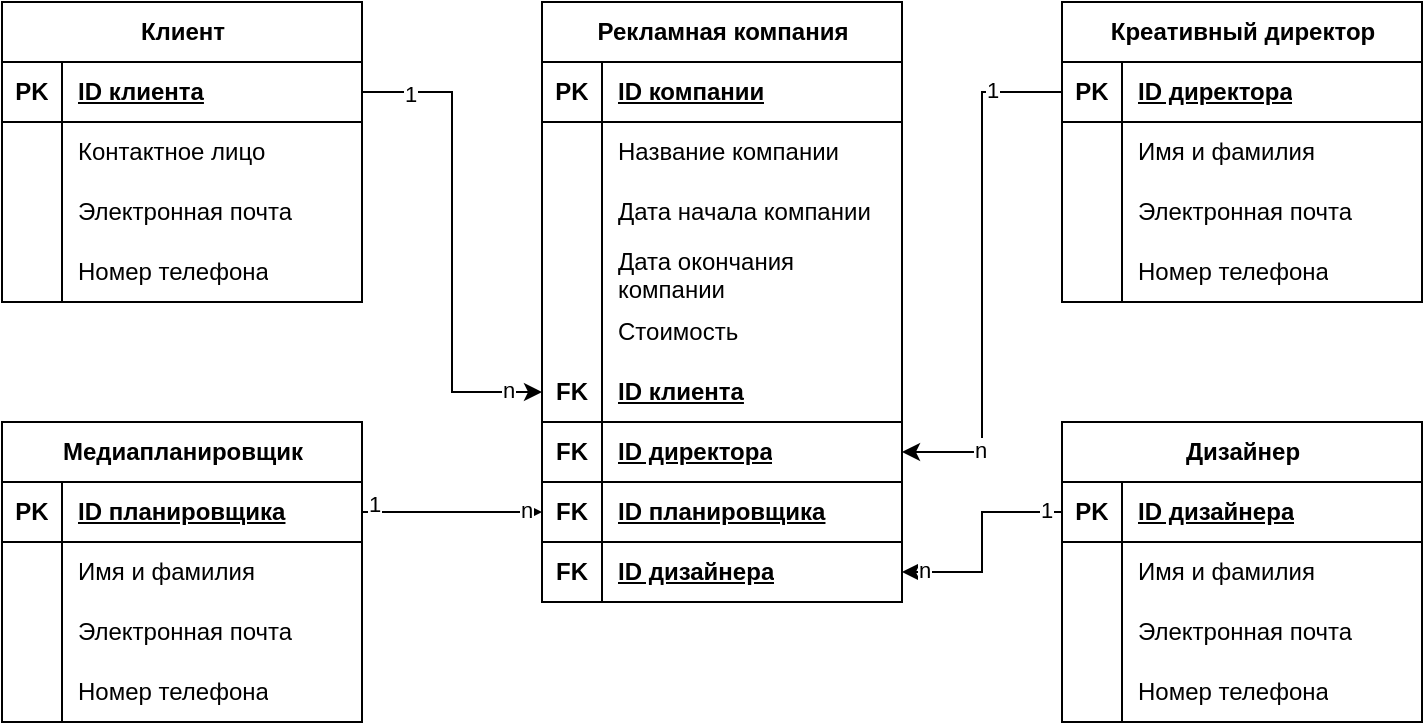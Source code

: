 <mxfile version="22.1.0" type="device">
  <diagram name="Page-1" id="PDfrldPUK9GwZFY5meJ1">
    <mxGraphModel dx="1290" dy="574" grid="1" gridSize="10" guides="1" tooltips="1" connect="1" arrows="1" fold="1" page="1" pageScale="1" pageWidth="827" pageHeight="1169" math="0" shadow="0">
      <root>
        <mxCell id="0" />
        <mxCell id="1" parent="0" />
        <mxCell id="F_dN9zm3J9l9eVbgOjzo-45" value="Дизайнер" style="shape=table;startSize=30;container=1;collapsible=1;childLayout=tableLayout;fixedRows=1;rowLines=0;fontStyle=1;align=center;resizeLast=1;html=1;" parent="1" vertex="1">
          <mxGeometry x="600" y="310" width="180" height="150" as="geometry" />
        </mxCell>
        <mxCell id="F_dN9zm3J9l9eVbgOjzo-46" value="" style="shape=tableRow;horizontal=0;startSize=0;swimlaneHead=0;swimlaneBody=0;fillColor=none;collapsible=0;dropTarget=0;points=[[0,0.5],[1,0.5]];portConstraint=eastwest;top=0;left=0;right=0;bottom=1;" parent="F_dN9zm3J9l9eVbgOjzo-45" vertex="1">
          <mxGeometry y="30" width="180" height="30" as="geometry" />
        </mxCell>
        <mxCell id="F_dN9zm3J9l9eVbgOjzo-47" value="PK" style="shape=partialRectangle;connectable=0;fillColor=none;top=0;left=0;bottom=0;right=0;fontStyle=1;overflow=hidden;whiteSpace=wrap;html=1;" parent="F_dN9zm3J9l9eVbgOjzo-46" vertex="1">
          <mxGeometry width="30" height="30" as="geometry">
            <mxRectangle width="30" height="30" as="alternateBounds" />
          </mxGeometry>
        </mxCell>
        <mxCell id="F_dN9zm3J9l9eVbgOjzo-48" value="ID дизайнера" style="shape=partialRectangle;connectable=0;fillColor=none;top=0;left=0;bottom=0;right=0;align=left;spacingLeft=6;fontStyle=5;overflow=hidden;whiteSpace=wrap;html=1;" parent="F_dN9zm3J9l9eVbgOjzo-46" vertex="1">
          <mxGeometry x="30" width="150" height="30" as="geometry">
            <mxRectangle width="150" height="30" as="alternateBounds" />
          </mxGeometry>
        </mxCell>
        <mxCell id="F_dN9zm3J9l9eVbgOjzo-49" value="" style="shape=tableRow;horizontal=0;startSize=0;swimlaneHead=0;swimlaneBody=0;fillColor=none;collapsible=0;dropTarget=0;points=[[0,0.5],[1,0.5]];portConstraint=eastwest;top=0;left=0;right=0;bottom=0;" parent="F_dN9zm3J9l9eVbgOjzo-45" vertex="1">
          <mxGeometry y="60" width="180" height="30" as="geometry" />
        </mxCell>
        <mxCell id="F_dN9zm3J9l9eVbgOjzo-50" value="" style="shape=partialRectangle;connectable=0;fillColor=none;top=0;left=0;bottom=0;right=0;editable=1;overflow=hidden;whiteSpace=wrap;html=1;" parent="F_dN9zm3J9l9eVbgOjzo-49" vertex="1">
          <mxGeometry width="30" height="30" as="geometry">
            <mxRectangle width="30" height="30" as="alternateBounds" />
          </mxGeometry>
        </mxCell>
        <mxCell id="F_dN9zm3J9l9eVbgOjzo-51" value="Имя и фамилия" style="shape=partialRectangle;connectable=0;fillColor=none;top=0;left=0;bottom=0;right=0;align=left;spacingLeft=6;overflow=hidden;whiteSpace=wrap;html=1;" parent="F_dN9zm3J9l9eVbgOjzo-49" vertex="1">
          <mxGeometry x="30" width="150" height="30" as="geometry">
            <mxRectangle width="150" height="30" as="alternateBounds" />
          </mxGeometry>
        </mxCell>
        <mxCell id="F_dN9zm3J9l9eVbgOjzo-52" value="" style="shape=tableRow;horizontal=0;startSize=0;swimlaneHead=0;swimlaneBody=0;fillColor=none;collapsible=0;dropTarget=0;points=[[0,0.5],[1,0.5]];portConstraint=eastwest;top=0;left=0;right=0;bottom=0;" parent="F_dN9zm3J9l9eVbgOjzo-45" vertex="1">
          <mxGeometry y="90" width="180" height="30" as="geometry" />
        </mxCell>
        <mxCell id="F_dN9zm3J9l9eVbgOjzo-53" value="" style="shape=partialRectangle;connectable=0;fillColor=none;top=0;left=0;bottom=0;right=0;editable=1;overflow=hidden;whiteSpace=wrap;html=1;" parent="F_dN9zm3J9l9eVbgOjzo-52" vertex="1">
          <mxGeometry width="30" height="30" as="geometry">
            <mxRectangle width="30" height="30" as="alternateBounds" />
          </mxGeometry>
        </mxCell>
        <mxCell id="F_dN9zm3J9l9eVbgOjzo-54" value="Электронная почта" style="shape=partialRectangle;connectable=0;fillColor=none;top=0;left=0;bottom=0;right=0;align=left;spacingLeft=6;overflow=hidden;whiteSpace=wrap;html=1;" parent="F_dN9zm3J9l9eVbgOjzo-52" vertex="1">
          <mxGeometry x="30" width="150" height="30" as="geometry">
            <mxRectangle width="150" height="30" as="alternateBounds" />
          </mxGeometry>
        </mxCell>
        <mxCell id="F_dN9zm3J9l9eVbgOjzo-55" value="" style="shape=tableRow;horizontal=0;startSize=0;swimlaneHead=0;swimlaneBody=0;fillColor=none;collapsible=0;dropTarget=0;points=[[0,0.5],[1,0.5]];portConstraint=eastwest;top=0;left=0;right=0;bottom=0;" parent="F_dN9zm3J9l9eVbgOjzo-45" vertex="1">
          <mxGeometry y="120" width="180" height="30" as="geometry" />
        </mxCell>
        <mxCell id="F_dN9zm3J9l9eVbgOjzo-56" value="" style="shape=partialRectangle;connectable=0;fillColor=none;top=0;left=0;bottom=0;right=0;editable=1;overflow=hidden;whiteSpace=wrap;html=1;" parent="F_dN9zm3J9l9eVbgOjzo-55" vertex="1">
          <mxGeometry width="30" height="30" as="geometry">
            <mxRectangle width="30" height="30" as="alternateBounds" />
          </mxGeometry>
        </mxCell>
        <mxCell id="F_dN9zm3J9l9eVbgOjzo-57" value="Номер телефона" style="shape=partialRectangle;connectable=0;fillColor=none;top=0;left=0;bottom=0;right=0;align=left;spacingLeft=6;overflow=hidden;whiteSpace=wrap;html=1;" parent="F_dN9zm3J9l9eVbgOjzo-55" vertex="1">
          <mxGeometry x="30" width="150" height="30" as="geometry">
            <mxRectangle width="150" height="30" as="alternateBounds" />
          </mxGeometry>
        </mxCell>
        <mxCell id="F_dN9zm3J9l9eVbgOjzo-58" value="Медиапланировщик" style="shape=table;startSize=30;container=1;collapsible=1;childLayout=tableLayout;fixedRows=1;rowLines=0;fontStyle=1;align=center;resizeLast=1;html=1;" parent="1" vertex="1">
          <mxGeometry x="70" y="310" width="180" height="150" as="geometry" />
        </mxCell>
        <mxCell id="F_dN9zm3J9l9eVbgOjzo-59" value="" style="shape=tableRow;horizontal=0;startSize=0;swimlaneHead=0;swimlaneBody=0;fillColor=none;collapsible=0;dropTarget=0;points=[[0,0.5],[1,0.5]];portConstraint=eastwest;top=0;left=0;right=0;bottom=1;" parent="F_dN9zm3J9l9eVbgOjzo-58" vertex="1">
          <mxGeometry y="30" width="180" height="30" as="geometry" />
        </mxCell>
        <mxCell id="F_dN9zm3J9l9eVbgOjzo-60" value="PK" style="shape=partialRectangle;connectable=0;fillColor=none;top=0;left=0;bottom=0;right=0;fontStyle=1;overflow=hidden;whiteSpace=wrap;html=1;" parent="F_dN9zm3J9l9eVbgOjzo-59" vertex="1">
          <mxGeometry width="30" height="30" as="geometry">
            <mxRectangle width="30" height="30" as="alternateBounds" />
          </mxGeometry>
        </mxCell>
        <mxCell id="F_dN9zm3J9l9eVbgOjzo-61" value="ID планировщика" style="shape=partialRectangle;connectable=0;fillColor=none;top=0;left=0;bottom=0;right=0;align=left;spacingLeft=6;fontStyle=5;overflow=hidden;whiteSpace=wrap;html=1;" parent="F_dN9zm3J9l9eVbgOjzo-59" vertex="1">
          <mxGeometry x="30" width="150" height="30" as="geometry">
            <mxRectangle width="150" height="30" as="alternateBounds" />
          </mxGeometry>
        </mxCell>
        <mxCell id="F_dN9zm3J9l9eVbgOjzo-62" value="" style="shape=tableRow;horizontal=0;startSize=0;swimlaneHead=0;swimlaneBody=0;fillColor=none;collapsible=0;dropTarget=0;points=[[0,0.5],[1,0.5]];portConstraint=eastwest;top=0;left=0;right=0;bottom=0;" parent="F_dN9zm3J9l9eVbgOjzo-58" vertex="1">
          <mxGeometry y="60" width="180" height="30" as="geometry" />
        </mxCell>
        <mxCell id="F_dN9zm3J9l9eVbgOjzo-63" value="" style="shape=partialRectangle;connectable=0;fillColor=none;top=0;left=0;bottom=0;right=0;editable=1;overflow=hidden;whiteSpace=wrap;html=1;" parent="F_dN9zm3J9l9eVbgOjzo-62" vertex="1">
          <mxGeometry width="30" height="30" as="geometry">
            <mxRectangle width="30" height="30" as="alternateBounds" />
          </mxGeometry>
        </mxCell>
        <mxCell id="F_dN9zm3J9l9eVbgOjzo-64" value="Имя и фамилия" style="shape=partialRectangle;connectable=0;fillColor=none;top=0;left=0;bottom=0;right=0;align=left;spacingLeft=6;overflow=hidden;whiteSpace=wrap;html=1;" parent="F_dN9zm3J9l9eVbgOjzo-62" vertex="1">
          <mxGeometry x="30" width="150" height="30" as="geometry">
            <mxRectangle width="150" height="30" as="alternateBounds" />
          </mxGeometry>
        </mxCell>
        <mxCell id="F_dN9zm3J9l9eVbgOjzo-65" value="" style="shape=tableRow;horizontal=0;startSize=0;swimlaneHead=0;swimlaneBody=0;fillColor=none;collapsible=0;dropTarget=0;points=[[0,0.5],[1,0.5]];portConstraint=eastwest;top=0;left=0;right=0;bottom=0;" parent="F_dN9zm3J9l9eVbgOjzo-58" vertex="1">
          <mxGeometry y="90" width="180" height="30" as="geometry" />
        </mxCell>
        <mxCell id="F_dN9zm3J9l9eVbgOjzo-66" value="" style="shape=partialRectangle;connectable=0;fillColor=none;top=0;left=0;bottom=0;right=0;editable=1;overflow=hidden;whiteSpace=wrap;html=1;" parent="F_dN9zm3J9l9eVbgOjzo-65" vertex="1">
          <mxGeometry width="30" height="30" as="geometry">
            <mxRectangle width="30" height="30" as="alternateBounds" />
          </mxGeometry>
        </mxCell>
        <mxCell id="F_dN9zm3J9l9eVbgOjzo-67" value="Электронная почта" style="shape=partialRectangle;connectable=0;fillColor=none;top=0;left=0;bottom=0;right=0;align=left;spacingLeft=6;overflow=hidden;whiteSpace=wrap;html=1;" parent="F_dN9zm3J9l9eVbgOjzo-65" vertex="1">
          <mxGeometry x="30" width="150" height="30" as="geometry">
            <mxRectangle width="150" height="30" as="alternateBounds" />
          </mxGeometry>
        </mxCell>
        <mxCell id="F_dN9zm3J9l9eVbgOjzo-68" value="" style="shape=tableRow;horizontal=0;startSize=0;swimlaneHead=0;swimlaneBody=0;fillColor=none;collapsible=0;dropTarget=0;points=[[0,0.5],[1,0.5]];portConstraint=eastwest;top=0;left=0;right=0;bottom=0;" parent="F_dN9zm3J9l9eVbgOjzo-58" vertex="1">
          <mxGeometry y="120" width="180" height="30" as="geometry" />
        </mxCell>
        <mxCell id="F_dN9zm3J9l9eVbgOjzo-69" value="" style="shape=partialRectangle;connectable=0;fillColor=none;top=0;left=0;bottom=0;right=0;editable=1;overflow=hidden;whiteSpace=wrap;html=1;" parent="F_dN9zm3J9l9eVbgOjzo-68" vertex="1">
          <mxGeometry width="30" height="30" as="geometry">
            <mxRectangle width="30" height="30" as="alternateBounds" />
          </mxGeometry>
        </mxCell>
        <mxCell id="F_dN9zm3J9l9eVbgOjzo-70" value="Номер телефона" style="shape=partialRectangle;connectable=0;fillColor=none;top=0;left=0;bottom=0;right=0;align=left;spacingLeft=6;overflow=hidden;whiteSpace=wrap;html=1;" parent="F_dN9zm3J9l9eVbgOjzo-68" vertex="1">
          <mxGeometry x="30" width="150" height="30" as="geometry">
            <mxRectangle width="150" height="30" as="alternateBounds" />
          </mxGeometry>
        </mxCell>
        <mxCell id="F_dN9zm3J9l9eVbgOjzo-32" value="Креативный директор" style="shape=table;startSize=30;container=1;collapsible=1;childLayout=tableLayout;fixedRows=1;rowLines=0;fontStyle=1;align=center;resizeLast=1;html=1;" parent="1" vertex="1">
          <mxGeometry x="600" y="100" width="180" height="150" as="geometry" />
        </mxCell>
        <mxCell id="F_dN9zm3J9l9eVbgOjzo-33" value="" style="shape=tableRow;horizontal=0;startSize=0;swimlaneHead=0;swimlaneBody=0;fillColor=none;collapsible=0;dropTarget=0;points=[[0,0.5],[1,0.5]];portConstraint=eastwest;top=0;left=0;right=0;bottom=1;" parent="F_dN9zm3J9l9eVbgOjzo-32" vertex="1">
          <mxGeometry y="30" width="180" height="30" as="geometry" />
        </mxCell>
        <mxCell id="F_dN9zm3J9l9eVbgOjzo-34" value="PK" style="shape=partialRectangle;connectable=0;fillColor=none;top=0;left=0;bottom=0;right=0;fontStyle=1;overflow=hidden;whiteSpace=wrap;html=1;" parent="F_dN9zm3J9l9eVbgOjzo-33" vertex="1">
          <mxGeometry width="30" height="30" as="geometry">
            <mxRectangle width="30" height="30" as="alternateBounds" />
          </mxGeometry>
        </mxCell>
        <mxCell id="F_dN9zm3J9l9eVbgOjzo-35" value="ID директора" style="shape=partialRectangle;connectable=0;fillColor=none;top=0;left=0;bottom=0;right=0;align=left;spacingLeft=6;fontStyle=5;overflow=hidden;whiteSpace=wrap;html=1;" parent="F_dN9zm3J9l9eVbgOjzo-33" vertex="1">
          <mxGeometry x="30" width="150" height="30" as="geometry">
            <mxRectangle width="150" height="30" as="alternateBounds" />
          </mxGeometry>
        </mxCell>
        <mxCell id="F_dN9zm3J9l9eVbgOjzo-36" value="" style="shape=tableRow;horizontal=0;startSize=0;swimlaneHead=0;swimlaneBody=0;fillColor=none;collapsible=0;dropTarget=0;points=[[0,0.5],[1,0.5]];portConstraint=eastwest;top=0;left=0;right=0;bottom=0;" parent="F_dN9zm3J9l9eVbgOjzo-32" vertex="1">
          <mxGeometry y="60" width="180" height="30" as="geometry" />
        </mxCell>
        <mxCell id="F_dN9zm3J9l9eVbgOjzo-37" value="" style="shape=partialRectangle;connectable=0;fillColor=none;top=0;left=0;bottom=0;right=0;editable=1;overflow=hidden;whiteSpace=wrap;html=1;" parent="F_dN9zm3J9l9eVbgOjzo-36" vertex="1">
          <mxGeometry width="30" height="30" as="geometry">
            <mxRectangle width="30" height="30" as="alternateBounds" />
          </mxGeometry>
        </mxCell>
        <mxCell id="F_dN9zm3J9l9eVbgOjzo-38" value="Имя и фамилия" style="shape=partialRectangle;connectable=0;fillColor=none;top=0;left=0;bottom=0;right=0;align=left;spacingLeft=6;overflow=hidden;whiteSpace=wrap;html=1;" parent="F_dN9zm3J9l9eVbgOjzo-36" vertex="1">
          <mxGeometry x="30" width="150" height="30" as="geometry">
            <mxRectangle width="150" height="30" as="alternateBounds" />
          </mxGeometry>
        </mxCell>
        <mxCell id="F_dN9zm3J9l9eVbgOjzo-39" value="" style="shape=tableRow;horizontal=0;startSize=0;swimlaneHead=0;swimlaneBody=0;fillColor=none;collapsible=0;dropTarget=0;points=[[0,0.5],[1,0.5]];portConstraint=eastwest;top=0;left=0;right=0;bottom=0;" parent="F_dN9zm3J9l9eVbgOjzo-32" vertex="1">
          <mxGeometry y="90" width="180" height="30" as="geometry" />
        </mxCell>
        <mxCell id="F_dN9zm3J9l9eVbgOjzo-40" value="" style="shape=partialRectangle;connectable=0;fillColor=none;top=0;left=0;bottom=0;right=0;editable=1;overflow=hidden;whiteSpace=wrap;html=1;" parent="F_dN9zm3J9l9eVbgOjzo-39" vertex="1">
          <mxGeometry width="30" height="30" as="geometry">
            <mxRectangle width="30" height="30" as="alternateBounds" />
          </mxGeometry>
        </mxCell>
        <mxCell id="F_dN9zm3J9l9eVbgOjzo-41" value="Электронная почта" style="shape=partialRectangle;connectable=0;fillColor=none;top=0;left=0;bottom=0;right=0;align=left;spacingLeft=6;overflow=hidden;whiteSpace=wrap;html=1;" parent="F_dN9zm3J9l9eVbgOjzo-39" vertex="1">
          <mxGeometry x="30" width="150" height="30" as="geometry">
            <mxRectangle width="150" height="30" as="alternateBounds" />
          </mxGeometry>
        </mxCell>
        <mxCell id="F_dN9zm3J9l9eVbgOjzo-42" value="" style="shape=tableRow;horizontal=0;startSize=0;swimlaneHead=0;swimlaneBody=0;fillColor=none;collapsible=0;dropTarget=0;points=[[0,0.5],[1,0.5]];portConstraint=eastwest;top=0;left=0;right=0;bottom=0;" parent="F_dN9zm3J9l9eVbgOjzo-32" vertex="1">
          <mxGeometry y="120" width="180" height="30" as="geometry" />
        </mxCell>
        <mxCell id="F_dN9zm3J9l9eVbgOjzo-43" value="" style="shape=partialRectangle;connectable=0;fillColor=none;top=0;left=0;bottom=0;right=0;editable=1;overflow=hidden;whiteSpace=wrap;html=1;" parent="F_dN9zm3J9l9eVbgOjzo-42" vertex="1">
          <mxGeometry width="30" height="30" as="geometry">
            <mxRectangle width="30" height="30" as="alternateBounds" />
          </mxGeometry>
        </mxCell>
        <mxCell id="F_dN9zm3J9l9eVbgOjzo-44" value="Номер телефона" style="shape=partialRectangle;connectable=0;fillColor=none;top=0;left=0;bottom=0;right=0;align=left;spacingLeft=6;overflow=hidden;whiteSpace=wrap;html=1;" parent="F_dN9zm3J9l9eVbgOjzo-42" vertex="1">
          <mxGeometry x="30" width="150" height="30" as="geometry">
            <mxRectangle width="150" height="30" as="alternateBounds" />
          </mxGeometry>
        </mxCell>
        <mxCell id="F_dN9zm3J9l9eVbgOjzo-143" style="edgeStyle=orthogonalEdgeStyle;rounded=0;orthogonalLoop=1;jettySize=auto;html=1;exitX=1;exitY=0.5;exitDx=0;exitDy=0;entryX=0;entryY=0.5;entryDx=0;entryDy=0;" parent="1" source="F_dN9zm3J9l9eVbgOjzo-2" target="F_dN9zm3J9l9eVbgOjzo-140" edge="1">
          <mxGeometry relative="1" as="geometry" />
        </mxCell>
        <mxCell id="F_dN9zm3J9l9eVbgOjzo-144" value="1" style="edgeLabel;html=1;align=center;verticalAlign=middle;resizable=0;points=[];" parent="F_dN9zm3J9l9eVbgOjzo-143" vertex="1" connectable="0">
          <mxGeometry x="-0.802" y="-1" relative="1" as="geometry">
            <mxPoint as="offset" />
          </mxGeometry>
        </mxCell>
        <mxCell id="F_dN9zm3J9l9eVbgOjzo-145" value="n" style="edgeLabel;html=1;align=center;verticalAlign=middle;resizable=0;points=[];" parent="F_dN9zm3J9l9eVbgOjzo-143" vertex="1" connectable="0">
          <mxGeometry x="0.853" y="1" relative="1" as="geometry">
            <mxPoint as="offset" />
          </mxGeometry>
        </mxCell>
        <mxCell id="F_dN9zm3J9l9eVbgOjzo-19" value="Рекламная компания" style="shape=table;startSize=30;container=1;collapsible=1;childLayout=tableLayout;fixedRows=1;rowLines=0;fontStyle=1;align=center;resizeLast=1;html=1;" parent="1" vertex="1">
          <mxGeometry x="340" y="100" width="180" height="300" as="geometry">
            <mxRectangle x="280" y="70" width="170" height="30" as="alternateBounds" />
          </mxGeometry>
        </mxCell>
        <mxCell id="F_dN9zm3J9l9eVbgOjzo-20" value="" style="shape=tableRow;horizontal=0;startSize=0;swimlaneHead=0;swimlaneBody=0;fillColor=none;collapsible=0;dropTarget=0;points=[[0,0.5],[1,0.5]];portConstraint=eastwest;top=0;left=0;right=0;bottom=1;" parent="F_dN9zm3J9l9eVbgOjzo-19" vertex="1">
          <mxGeometry y="30" width="180" height="30" as="geometry" />
        </mxCell>
        <mxCell id="F_dN9zm3J9l9eVbgOjzo-21" value="PK" style="shape=partialRectangle;connectable=0;fillColor=none;top=0;left=0;bottom=0;right=0;fontStyle=1;overflow=hidden;whiteSpace=wrap;html=1;" parent="F_dN9zm3J9l9eVbgOjzo-20" vertex="1">
          <mxGeometry width="30" height="30" as="geometry">
            <mxRectangle width="30" height="30" as="alternateBounds" />
          </mxGeometry>
        </mxCell>
        <mxCell id="F_dN9zm3J9l9eVbgOjzo-22" value="ID компании" style="shape=partialRectangle;connectable=0;fillColor=none;top=0;left=0;bottom=0;right=0;align=left;spacingLeft=6;fontStyle=5;overflow=hidden;whiteSpace=wrap;html=1;" parent="F_dN9zm3J9l9eVbgOjzo-20" vertex="1">
          <mxGeometry x="30" width="150" height="30" as="geometry">
            <mxRectangle width="150" height="30" as="alternateBounds" />
          </mxGeometry>
        </mxCell>
        <mxCell id="F_dN9zm3J9l9eVbgOjzo-23" value="" style="shape=tableRow;horizontal=0;startSize=0;swimlaneHead=0;swimlaneBody=0;fillColor=none;collapsible=0;dropTarget=0;points=[[0,0.5],[1,0.5]];portConstraint=eastwest;top=0;left=0;right=0;bottom=0;" parent="F_dN9zm3J9l9eVbgOjzo-19" vertex="1">
          <mxGeometry y="60" width="180" height="30" as="geometry" />
        </mxCell>
        <mxCell id="F_dN9zm3J9l9eVbgOjzo-24" value="" style="shape=partialRectangle;connectable=0;fillColor=none;top=0;left=0;bottom=0;right=0;editable=1;overflow=hidden;whiteSpace=wrap;html=1;" parent="F_dN9zm3J9l9eVbgOjzo-23" vertex="1">
          <mxGeometry width="30" height="30" as="geometry">
            <mxRectangle width="30" height="30" as="alternateBounds" />
          </mxGeometry>
        </mxCell>
        <mxCell id="F_dN9zm3J9l9eVbgOjzo-25" value="Название компании" style="shape=partialRectangle;connectable=0;fillColor=none;top=0;left=0;bottom=0;right=0;align=left;spacingLeft=6;overflow=hidden;whiteSpace=wrap;html=1;" parent="F_dN9zm3J9l9eVbgOjzo-23" vertex="1">
          <mxGeometry x="30" width="150" height="30" as="geometry">
            <mxRectangle width="150" height="30" as="alternateBounds" />
          </mxGeometry>
        </mxCell>
        <mxCell id="F_dN9zm3J9l9eVbgOjzo-26" value="" style="shape=tableRow;horizontal=0;startSize=0;swimlaneHead=0;swimlaneBody=0;fillColor=none;collapsible=0;dropTarget=0;points=[[0,0.5],[1,0.5]];portConstraint=eastwest;top=0;left=0;right=0;bottom=0;" parent="F_dN9zm3J9l9eVbgOjzo-19" vertex="1">
          <mxGeometry y="90" width="180" height="30" as="geometry" />
        </mxCell>
        <mxCell id="F_dN9zm3J9l9eVbgOjzo-27" value="" style="shape=partialRectangle;connectable=0;fillColor=none;top=0;left=0;bottom=0;right=0;editable=1;overflow=hidden;whiteSpace=wrap;html=1;" parent="F_dN9zm3J9l9eVbgOjzo-26" vertex="1">
          <mxGeometry width="30" height="30" as="geometry">
            <mxRectangle width="30" height="30" as="alternateBounds" />
          </mxGeometry>
        </mxCell>
        <mxCell id="F_dN9zm3J9l9eVbgOjzo-28" value="Дата начала компании" style="shape=partialRectangle;connectable=0;fillColor=none;top=0;left=0;bottom=0;right=0;align=left;spacingLeft=6;overflow=hidden;whiteSpace=wrap;html=1;" parent="F_dN9zm3J9l9eVbgOjzo-26" vertex="1">
          <mxGeometry x="30" width="150" height="30" as="geometry">
            <mxRectangle width="150" height="30" as="alternateBounds" />
          </mxGeometry>
        </mxCell>
        <mxCell id="F_dN9zm3J9l9eVbgOjzo-29" value="" style="shape=tableRow;horizontal=0;startSize=0;swimlaneHead=0;swimlaneBody=0;fillColor=none;collapsible=0;dropTarget=0;points=[[0,0.5],[1,0.5]];portConstraint=eastwest;top=0;left=0;right=0;bottom=0;" parent="F_dN9zm3J9l9eVbgOjzo-19" vertex="1">
          <mxGeometry y="120" width="180" height="30" as="geometry" />
        </mxCell>
        <mxCell id="F_dN9zm3J9l9eVbgOjzo-30" value="" style="shape=partialRectangle;connectable=0;fillColor=none;top=0;left=0;bottom=0;right=0;editable=1;overflow=hidden;whiteSpace=wrap;html=1;" parent="F_dN9zm3J9l9eVbgOjzo-29" vertex="1">
          <mxGeometry width="30" height="30" as="geometry">
            <mxRectangle width="30" height="30" as="alternateBounds" />
          </mxGeometry>
        </mxCell>
        <mxCell id="F_dN9zm3J9l9eVbgOjzo-31" value="Дата окончания компании" style="shape=partialRectangle;connectable=0;fillColor=none;top=0;left=0;bottom=0;right=0;align=left;spacingLeft=6;overflow=hidden;whiteSpace=wrap;html=1;" parent="F_dN9zm3J9l9eVbgOjzo-29" vertex="1">
          <mxGeometry x="30" width="150" height="30" as="geometry">
            <mxRectangle width="150" height="30" as="alternateBounds" />
          </mxGeometry>
        </mxCell>
        <mxCell id="F_dN9zm3J9l9eVbgOjzo-192" value="" style="shape=tableRow;horizontal=0;startSize=0;swimlaneHead=0;swimlaneBody=0;fillColor=none;collapsible=0;dropTarget=0;points=[[0,0.5],[1,0.5]];portConstraint=eastwest;top=0;left=0;right=0;bottom=0;" parent="F_dN9zm3J9l9eVbgOjzo-19" vertex="1">
          <mxGeometry y="150" width="180" height="30" as="geometry" />
        </mxCell>
        <mxCell id="F_dN9zm3J9l9eVbgOjzo-193" value="" style="shape=partialRectangle;connectable=0;fillColor=none;top=0;left=0;bottom=0;right=0;editable=1;overflow=hidden;whiteSpace=wrap;html=1;" parent="F_dN9zm3J9l9eVbgOjzo-192" vertex="1">
          <mxGeometry width="30" height="30" as="geometry">
            <mxRectangle width="30" height="30" as="alternateBounds" />
          </mxGeometry>
        </mxCell>
        <mxCell id="F_dN9zm3J9l9eVbgOjzo-194" value="Стоимость&amp;nbsp;" style="shape=partialRectangle;connectable=0;fillColor=none;top=0;left=0;bottom=0;right=0;align=left;spacingLeft=6;overflow=hidden;whiteSpace=wrap;html=1;" parent="F_dN9zm3J9l9eVbgOjzo-192" vertex="1">
          <mxGeometry x="30" width="150" height="30" as="geometry">
            <mxRectangle width="150" height="30" as="alternateBounds" />
          </mxGeometry>
        </mxCell>
        <mxCell id="F_dN9zm3J9l9eVbgOjzo-140" value="" style="shape=tableRow;horizontal=0;startSize=0;swimlaneHead=0;swimlaneBody=0;fillColor=none;collapsible=0;dropTarget=0;points=[[0,0.5],[1,0.5]];portConstraint=eastwest;top=0;left=0;right=0;bottom=1;" parent="F_dN9zm3J9l9eVbgOjzo-19" vertex="1">
          <mxGeometry y="180" width="180" height="30" as="geometry" />
        </mxCell>
        <mxCell id="F_dN9zm3J9l9eVbgOjzo-141" value="FK" style="shape=partialRectangle;connectable=0;fillColor=none;top=0;left=0;bottom=0;right=0;fontStyle=1;overflow=hidden;whiteSpace=wrap;html=1;" parent="F_dN9zm3J9l9eVbgOjzo-140" vertex="1">
          <mxGeometry width="30" height="30" as="geometry">
            <mxRectangle width="30" height="30" as="alternateBounds" />
          </mxGeometry>
        </mxCell>
        <mxCell id="F_dN9zm3J9l9eVbgOjzo-142" value="ID клиента" style="shape=partialRectangle;connectable=0;fillColor=none;top=0;left=0;bottom=0;right=0;align=left;spacingLeft=6;fontStyle=5;overflow=hidden;whiteSpace=wrap;html=1;" parent="F_dN9zm3J9l9eVbgOjzo-140" vertex="1">
          <mxGeometry x="30" width="150" height="30" as="geometry">
            <mxRectangle width="150" height="30" as="alternateBounds" />
          </mxGeometry>
        </mxCell>
        <mxCell id="F_dN9zm3J9l9eVbgOjzo-147" value="" style="shape=tableRow;horizontal=0;startSize=0;swimlaneHead=0;swimlaneBody=0;fillColor=none;collapsible=0;dropTarget=0;points=[[0,0.5],[1,0.5]];portConstraint=eastwest;top=0;left=0;right=0;bottom=1;" parent="F_dN9zm3J9l9eVbgOjzo-19" vertex="1">
          <mxGeometry y="210" width="180" height="30" as="geometry" />
        </mxCell>
        <mxCell id="F_dN9zm3J9l9eVbgOjzo-148" value="FK" style="shape=partialRectangle;connectable=0;fillColor=none;top=0;left=0;bottom=0;right=0;fontStyle=1;overflow=hidden;whiteSpace=wrap;html=1;" parent="F_dN9zm3J9l9eVbgOjzo-147" vertex="1">
          <mxGeometry width="30" height="30" as="geometry">
            <mxRectangle width="30" height="30" as="alternateBounds" />
          </mxGeometry>
        </mxCell>
        <mxCell id="F_dN9zm3J9l9eVbgOjzo-149" value="ID директора" style="shape=partialRectangle;connectable=0;fillColor=none;top=0;left=0;bottom=0;right=0;align=left;spacingLeft=6;fontStyle=5;overflow=hidden;whiteSpace=wrap;html=1;" parent="F_dN9zm3J9l9eVbgOjzo-147" vertex="1">
          <mxGeometry x="30" width="150" height="30" as="geometry">
            <mxRectangle width="150" height="30" as="alternateBounds" />
          </mxGeometry>
        </mxCell>
        <mxCell id="F_dN9zm3J9l9eVbgOjzo-178" value="" style="shape=tableRow;horizontal=0;startSize=0;swimlaneHead=0;swimlaneBody=0;fillColor=none;collapsible=0;dropTarget=0;points=[[0,0.5],[1,0.5]];portConstraint=eastwest;top=0;left=0;right=0;bottom=1;" parent="F_dN9zm3J9l9eVbgOjzo-19" vertex="1">
          <mxGeometry y="240" width="180" height="30" as="geometry" />
        </mxCell>
        <mxCell id="F_dN9zm3J9l9eVbgOjzo-179" value="FK" style="shape=partialRectangle;connectable=0;fillColor=none;top=0;left=0;bottom=0;right=0;fontStyle=1;overflow=hidden;whiteSpace=wrap;html=1;" parent="F_dN9zm3J9l9eVbgOjzo-178" vertex="1">
          <mxGeometry width="30" height="30" as="geometry">
            <mxRectangle width="30" height="30" as="alternateBounds" />
          </mxGeometry>
        </mxCell>
        <mxCell id="F_dN9zm3J9l9eVbgOjzo-180" value="ID планировщика" style="shape=partialRectangle;connectable=0;fillColor=none;top=0;left=0;bottom=0;right=0;align=left;spacingLeft=6;fontStyle=5;overflow=hidden;whiteSpace=wrap;html=1;" parent="F_dN9zm3J9l9eVbgOjzo-178" vertex="1">
          <mxGeometry x="30" width="150" height="30" as="geometry">
            <mxRectangle width="150" height="30" as="alternateBounds" />
          </mxGeometry>
        </mxCell>
        <mxCell id="F_dN9zm3J9l9eVbgOjzo-181" value="" style="shape=tableRow;horizontal=0;startSize=0;swimlaneHead=0;swimlaneBody=0;fillColor=none;collapsible=0;dropTarget=0;points=[[0,0.5],[1,0.5]];portConstraint=eastwest;top=0;left=0;right=0;bottom=1;" parent="F_dN9zm3J9l9eVbgOjzo-19" vertex="1">
          <mxGeometry y="270" width="180" height="30" as="geometry" />
        </mxCell>
        <mxCell id="F_dN9zm3J9l9eVbgOjzo-182" value="FK" style="shape=partialRectangle;connectable=0;fillColor=none;top=0;left=0;bottom=0;right=0;fontStyle=1;overflow=hidden;whiteSpace=wrap;html=1;" parent="F_dN9zm3J9l9eVbgOjzo-181" vertex="1">
          <mxGeometry width="30" height="30" as="geometry">
            <mxRectangle width="30" height="30" as="alternateBounds" />
          </mxGeometry>
        </mxCell>
        <mxCell id="F_dN9zm3J9l9eVbgOjzo-183" value="ID дизайнера" style="shape=partialRectangle;connectable=0;fillColor=none;top=0;left=0;bottom=0;right=0;align=left;spacingLeft=6;fontStyle=5;overflow=hidden;whiteSpace=wrap;html=1;" parent="F_dN9zm3J9l9eVbgOjzo-181" vertex="1">
          <mxGeometry x="30" width="150" height="30" as="geometry">
            <mxRectangle width="150" height="30" as="alternateBounds" />
          </mxGeometry>
        </mxCell>
        <mxCell id="F_dN9zm3J9l9eVbgOjzo-153" style="edgeStyle=orthogonalEdgeStyle;rounded=0;orthogonalLoop=1;jettySize=auto;html=1;exitX=0;exitY=0.5;exitDx=0;exitDy=0;entryX=1;entryY=0.5;entryDx=0;entryDy=0;" parent="1" source="F_dN9zm3J9l9eVbgOjzo-33" target="F_dN9zm3J9l9eVbgOjzo-147" edge="1">
          <mxGeometry relative="1" as="geometry" />
        </mxCell>
        <mxCell id="F_dN9zm3J9l9eVbgOjzo-154" value="1" style="edgeLabel;html=1;align=center;verticalAlign=middle;resizable=0;points=[];" parent="F_dN9zm3J9l9eVbgOjzo-153" vertex="1" connectable="0">
          <mxGeometry x="-0.73" y="-1" relative="1" as="geometry">
            <mxPoint as="offset" />
          </mxGeometry>
        </mxCell>
        <mxCell id="F_dN9zm3J9l9eVbgOjzo-155" value="n" style="edgeLabel;html=1;align=center;verticalAlign=middle;resizable=0;points=[];" parent="F_dN9zm3J9l9eVbgOjzo-153" vertex="1" connectable="0">
          <mxGeometry x="0.703" y="-1" relative="1" as="geometry">
            <mxPoint as="offset" />
          </mxGeometry>
        </mxCell>
        <mxCell id="F_dN9zm3J9l9eVbgOjzo-184" style="edgeStyle=orthogonalEdgeStyle;rounded=0;orthogonalLoop=1;jettySize=auto;html=1;exitX=1;exitY=0.5;exitDx=0;exitDy=0;entryX=0;entryY=0.5;entryDx=0;entryDy=0;" parent="1" source="F_dN9zm3J9l9eVbgOjzo-59" target="F_dN9zm3J9l9eVbgOjzo-178" edge="1">
          <mxGeometry relative="1" as="geometry" />
        </mxCell>
        <mxCell id="F_dN9zm3J9l9eVbgOjzo-185" value="1" style="edgeLabel;html=1;align=center;verticalAlign=middle;resizable=0;points=[];" parent="F_dN9zm3J9l9eVbgOjzo-184" vertex="1" connectable="0">
          <mxGeometry x="-0.876" y="4" relative="1" as="geometry">
            <mxPoint as="offset" />
          </mxGeometry>
        </mxCell>
        <mxCell id="F_dN9zm3J9l9eVbgOjzo-186" value="n" style="edgeLabel;html=1;align=center;verticalAlign=middle;resizable=0;points=[];" parent="F_dN9zm3J9l9eVbgOjzo-184" vertex="1" connectable="0">
          <mxGeometry x="0.819" y="1" relative="1" as="geometry">
            <mxPoint as="offset" />
          </mxGeometry>
        </mxCell>
        <mxCell id="F_dN9zm3J9l9eVbgOjzo-187" style="edgeStyle=orthogonalEdgeStyle;rounded=0;orthogonalLoop=1;jettySize=auto;html=1;exitX=0;exitY=0.5;exitDx=0;exitDy=0;entryX=1;entryY=0.5;entryDx=0;entryDy=0;" parent="1" source="F_dN9zm3J9l9eVbgOjzo-46" target="F_dN9zm3J9l9eVbgOjzo-181" edge="1">
          <mxGeometry relative="1" as="geometry" />
        </mxCell>
        <mxCell id="F_dN9zm3J9l9eVbgOjzo-189" value="1" style="edgeLabel;html=1;align=center;verticalAlign=middle;resizable=0;points=[];" parent="F_dN9zm3J9l9eVbgOjzo-187" vertex="1" connectable="0">
          <mxGeometry x="-0.859" y="-1" relative="1" as="geometry">
            <mxPoint as="offset" />
          </mxGeometry>
        </mxCell>
        <mxCell id="F_dN9zm3J9l9eVbgOjzo-190" value="n" style="edgeLabel;html=1;align=center;verticalAlign=middle;resizable=0;points=[];" parent="F_dN9zm3J9l9eVbgOjzo-187" vertex="1" connectable="0">
          <mxGeometry x="0.8" y="-1" relative="1" as="geometry">
            <mxPoint as="offset" />
          </mxGeometry>
        </mxCell>
        <mxCell id="F_dN9zm3J9l9eVbgOjzo-1" value="Клиент" style="shape=table;startSize=30;container=1;collapsible=1;childLayout=tableLayout;fixedRows=1;rowLines=0;fontStyle=1;align=center;resizeLast=1;html=1;" parent="1" vertex="1">
          <mxGeometry x="70" y="100" width="180" height="150" as="geometry" />
        </mxCell>
        <mxCell id="F_dN9zm3J9l9eVbgOjzo-2" value="" style="shape=tableRow;horizontal=0;startSize=0;swimlaneHead=0;swimlaneBody=0;fillColor=none;collapsible=0;dropTarget=0;points=[[0,0.5],[1,0.5]];portConstraint=eastwest;top=0;left=0;right=0;bottom=1;" parent="F_dN9zm3J9l9eVbgOjzo-1" vertex="1">
          <mxGeometry y="30" width="180" height="30" as="geometry" />
        </mxCell>
        <mxCell id="F_dN9zm3J9l9eVbgOjzo-3" value="PK" style="shape=partialRectangle;connectable=0;fillColor=none;top=0;left=0;bottom=0;right=0;fontStyle=1;overflow=hidden;whiteSpace=wrap;html=1;" parent="F_dN9zm3J9l9eVbgOjzo-2" vertex="1">
          <mxGeometry width="30" height="30" as="geometry">
            <mxRectangle width="30" height="30" as="alternateBounds" />
          </mxGeometry>
        </mxCell>
        <mxCell id="F_dN9zm3J9l9eVbgOjzo-4" value="ID клиента" style="shape=partialRectangle;connectable=0;fillColor=none;top=0;left=0;bottom=0;right=0;align=left;spacingLeft=6;fontStyle=5;overflow=hidden;whiteSpace=wrap;html=1;" parent="F_dN9zm3J9l9eVbgOjzo-2" vertex="1">
          <mxGeometry x="30" width="150" height="30" as="geometry">
            <mxRectangle width="150" height="30" as="alternateBounds" />
          </mxGeometry>
        </mxCell>
        <mxCell id="F_dN9zm3J9l9eVbgOjzo-8" value="" style="shape=tableRow;horizontal=0;startSize=0;swimlaneHead=0;swimlaneBody=0;fillColor=none;collapsible=0;dropTarget=0;points=[[0,0.5],[1,0.5]];portConstraint=eastwest;top=0;left=0;right=0;bottom=0;" parent="F_dN9zm3J9l9eVbgOjzo-1" vertex="1">
          <mxGeometry y="60" width="180" height="30" as="geometry" />
        </mxCell>
        <mxCell id="F_dN9zm3J9l9eVbgOjzo-9" value="" style="shape=partialRectangle;connectable=0;fillColor=none;top=0;left=0;bottom=0;right=0;editable=1;overflow=hidden;whiteSpace=wrap;html=1;" parent="F_dN9zm3J9l9eVbgOjzo-8" vertex="1">
          <mxGeometry width="30" height="30" as="geometry">
            <mxRectangle width="30" height="30" as="alternateBounds" />
          </mxGeometry>
        </mxCell>
        <mxCell id="F_dN9zm3J9l9eVbgOjzo-10" value="Контактное лицо" style="shape=partialRectangle;connectable=0;fillColor=none;top=0;left=0;bottom=0;right=0;align=left;spacingLeft=6;overflow=hidden;whiteSpace=wrap;html=1;" parent="F_dN9zm3J9l9eVbgOjzo-8" vertex="1">
          <mxGeometry x="30" width="150" height="30" as="geometry">
            <mxRectangle width="150" height="30" as="alternateBounds" />
          </mxGeometry>
        </mxCell>
        <mxCell id="F_dN9zm3J9l9eVbgOjzo-16" value="" style="shape=tableRow;horizontal=0;startSize=0;swimlaneHead=0;swimlaneBody=0;fillColor=none;collapsible=0;dropTarget=0;points=[[0,0.5],[1,0.5]];portConstraint=eastwest;top=0;left=0;right=0;bottom=0;" parent="F_dN9zm3J9l9eVbgOjzo-1" vertex="1">
          <mxGeometry y="90" width="180" height="30" as="geometry" />
        </mxCell>
        <mxCell id="F_dN9zm3J9l9eVbgOjzo-17" value="" style="shape=partialRectangle;connectable=0;fillColor=none;top=0;left=0;bottom=0;right=0;editable=1;overflow=hidden;whiteSpace=wrap;html=1;" parent="F_dN9zm3J9l9eVbgOjzo-16" vertex="1">
          <mxGeometry width="30" height="30" as="geometry">
            <mxRectangle width="30" height="30" as="alternateBounds" />
          </mxGeometry>
        </mxCell>
        <mxCell id="F_dN9zm3J9l9eVbgOjzo-18" value="Электронная почта&lt;br&gt;" style="shape=partialRectangle;connectable=0;fillColor=none;top=0;left=0;bottom=0;right=0;align=left;spacingLeft=6;overflow=hidden;whiteSpace=wrap;html=1;" parent="F_dN9zm3J9l9eVbgOjzo-16" vertex="1">
          <mxGeometry x="30" width="150" height="30" as="geometry">
            <mxRectangle width="150" height="30" as="alternateBounds" />
          </mxGeometry>
        </mxCell>
        <mxCell id="F_dN9zm3J9l9eVbgOjzo-11" value="" style="shape=tableRow;horizontal=0;startSize=0;swimlaneHead=0;swimlaneBody=0;fillColor=none;collapsible=0;dropTarget=0;points=[[0,0.5],[1,0.5]];portConstraint=eastwest;top=0;left=0;right=0;bottom=0;" parent="F_dN9zm3J9l9eVbgOjzo-1" vertex="1">
          <mxGeometry y="120" width="180" height="30" as="geometry" />
        </mxCell>
        <mxCell id="F_dN9zm3J9l9eVbgOjzo-12" value="" style="shape=partialRectangle;connectable=0;fillColor=none;top=0;left=0;bottom=0;right=0;editable=1;overflow=hidden;whiteSpace=wrap;html=1;" parent="F_dN9zm3J9l9eVbgOjzo-11" vertex="1">
          <mxGeometry width="30" height="30" as="geometry">
            <mxRectangle width="30" height="30" as="alternateBounds" />
          </mxGeometry>
        </mxCell>
        <mxCell id="F_dN9zm3J9l9eVbgOjzo-13" value="Номер телефона" style="shape=partialRectangle;connectable=0;fillColor=none;top=0;left=0;bottom=0;right=0;align=left;spacingLeft=6;overflow=hidden;whiteSpace=wrap;html=1;" parent="F_dN9zm3J9l9eVbgOjzo-11" vertex="1">
          <mxGeometry x="30" width="150" height="30" as="geometry">
            <mxRectangle width="150" height="30" as="alternateBounds" />
          </mxGeometry>
        </mxCell>
      </root>
    </mxGraphModel>
  </diagram>
</mxfile>
